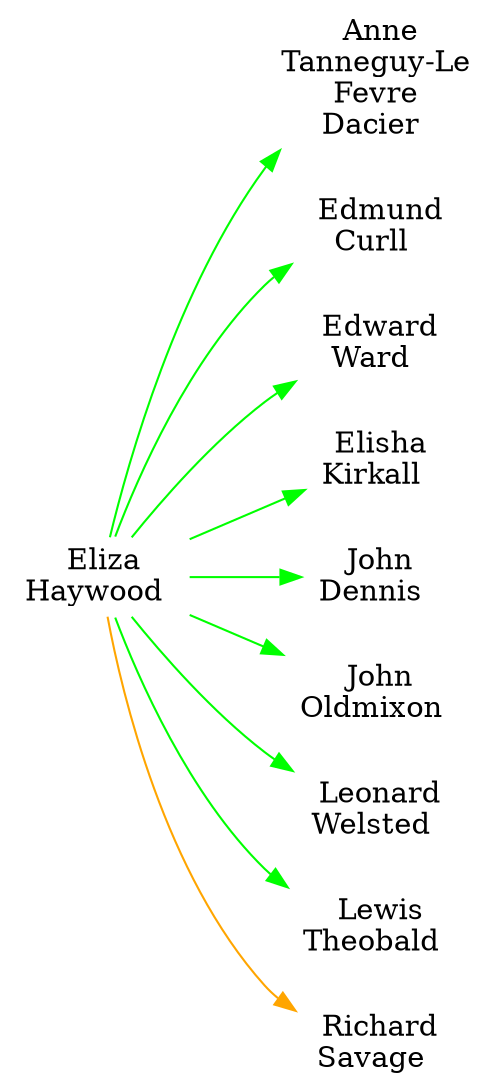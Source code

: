 digraph G {
rankdir=LR
node [shape=plaintext]
ANNE_TANNEGUYLE_FEVRE_DACIER [label=< Anne<br/>Tanneguy-Le<br/>Fevre<br/>Dacier >]
EDMUND_CURLL [label=< Edmund<br/>Curll >]
EDWARD_WARD [label=< Edward<br/>Ward >]
ELISHA_KIRKALL [label=< Elisha<br/>Kirkall >]
ELIZA_HAYWOOD [label=< Eliza<br/>Haywood >]
JOHN_DENNIS [label=< John<br/>Dennis >]
JOHN_OLDMIXON [label=< John<br/>Oldmixon >]
LEONARD_WELSTED [label=< Leonard<br/>Welsted >]
LEWIS_THEOBALD [label=< Lewis<br/>Theobald >]
RICHARD_SAVAGE [label=< Richard<br/>Savage >]
ELIZA_HAYWOOD -> ANNE_TANNEGUYLE_FEVRE_DACIER [color=green weight=1]
ELIZA_HAYWOOD -> EDMUND_CURLL [color=green weight=1]
ELIZA_HAYWOOD -> EDWARD_WARD [color=green weight=1]
ELIZA_HAYWOOD -> ELISHA_KIRKALL [color=green weight=1]
ELIZA_HAYWOOD -> JOHN_DENNIS [color=green weight=1]
ELIZA_HAYWOOD -> JOHN_OLDMIXON [color=green weight=1]
ELIZA_HAYWOOD -> LEONARD_WELSTED [color=green weight=1]
ELIZA_HAYWOOD -> LEWIS_THEOBALD [color=green weight=1]
ELIZA_HAYWOOD -> RICHARD_SAVAGE [color=orange weight=1]
}